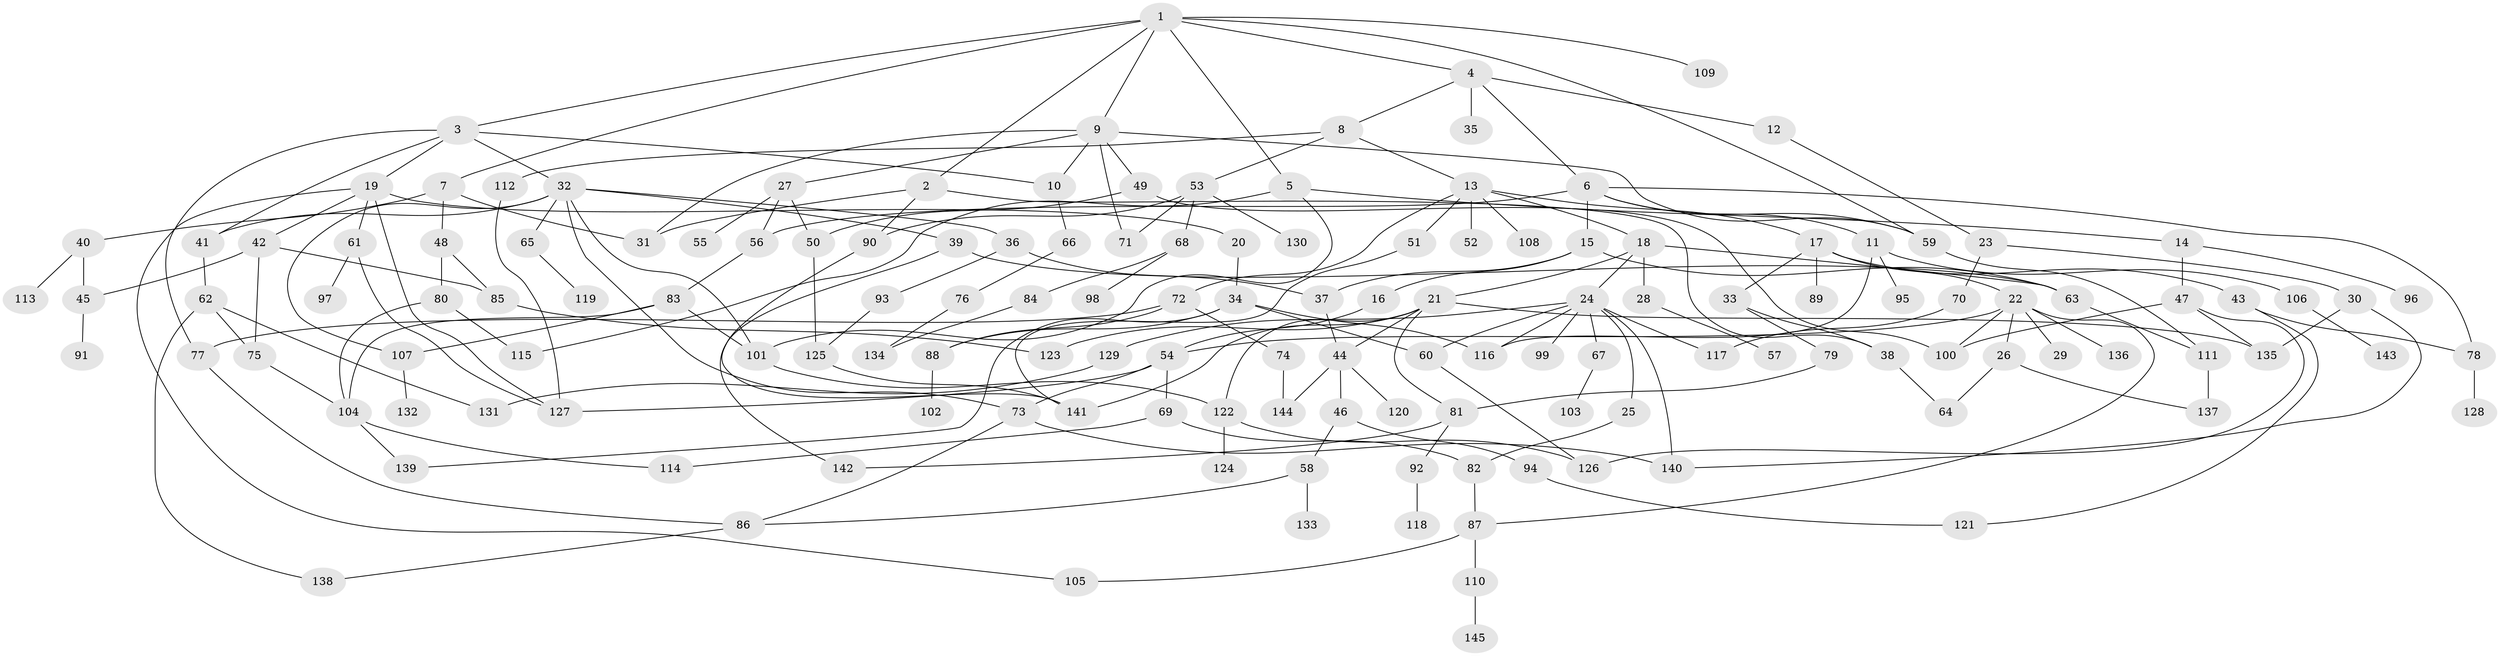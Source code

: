 // coarse degree distribution, {7: 0.042105263157894736, 5: 0.14736842105263157, 6: 0.021052631578947368, 4: 0.10526315789473684, 8: 0.021052631578947368, 3: 0.16842105263157894, 9: 0.010526315789473684, 2: 0.25263157894736843, 10: 0.031578947368421054, 1: 0.2}
// Generated by graph-tools (version 1.1) at 2025/41/03/06/25 10:41:30]
// undirected, 145 vertices, 211 edges
graph export_dot {
graph [start="1"]
  node [color=gray90,style=filled];
  1;
  2;
  3;
  4;
  5;
  6;
  7;
  8;
  9;
  10;
  11;
  12;
  13;
  14;
  15;
  16;
  17;
  18;
  19;
  20;
  21;
  22;
  23;
  24;
  25;
  26;
  27;
  28;
  29;
  30;
  31;
  32;
  33;
  34;
  35;
  36;
  37;
  38;
  39;
  40;
  41;
  42;
  43;
  44;
  45;
  46;
  47;
  48;
  49;
  50;
  51;
  52;
  53;
  54;
  55;
  56;
  57;
  58;
  59;
  60;
  61;
  62;
  63;
  64;
  65;
  66;
  67;
  68;
  69;
  70;
  71;
  72;
  73;
  74;
  75;
  76;
  77;
  78;
  79;
  80;
  81;
  82;
  83;
  84;
  85;
  86;
  87;
  88;
  89;
  90;
  91;
  92;
  93;
  94;
  95;
  96;
  97;
  98;
  99;
  100;
  101;
  102;
  103;
  104;
  105;
  106;
  107;
  108;
  109;
  110;
  111;
  112;
  113;
  114;
  115;
  116;
  117;
  118;
  119;
  120;
  121;
  122;
  123;
  124;
  125;
  126;
  127;
  128;
  129;
  130;
  131;
  132;
  133;
  134;
  135;
  136;
  137;
  138;
  139;
  140;
  141;
  142;
  143;
  144;
  145;
  1 -- 2;
  1 -- 3;
  1 -- 4;
  1 -- 5;
  1 -- 7;
  1 -- 9;
  1 -- 59;
  1 -- 109;
  2 -- 90;
  2 -- 38;
  2 -- 31;
  3 -- 19;
  3 -- 32;
  3 -- 77;
  3 -- 41;
  3 -- 10;
  4 -- 6;
  4 -- 8;
  4 -- 12;
  4 -- 35;
  5 -- 14;
  5 -- 115;
  5 -- 101;
  6 -- 11;
  6 -- 15;
  6 -- 78;
  6 -- 59;
  6 -- 56;
  7 -- 31;
  7 -- 40;
  7 -- 48;
  8 -- 13;
  8 -- 53;
  8 -- 112;
  9 -- 10;
  9 -- 27;
  9 -- 49;
  9 -- 71;
  9 -- 59;
  9 -- 31;
  10 -- 66;
  11 -- 95;
  11 -- 106;
  11 -- 116;
  12 -- 23;
  13 -- 17;
  13 -- 18;
  13 -- 51;
  13 -- 52;
  13 -- 72;
  13 -- 108;
  14 -- 47;
  14 -- 96;
  15 -- 16;
  15 -- 63;
  15 -- 37;
  16 -- 54;
  17 -- 22;
  17 -- 33;
  17 -- 43;
  17 -- 89;
  18 -- 21;
  18 -- 24;
  18 -- 28;
  18 -- 63;
  19 -- 20;
  19 -- 42;
  19 -- 61;
  19 -- 127;
  19 -- 105;
  20 -- 34;
  21 -- 135;
  21 -- 141;
  21 -- 123;
  21 -- 122;
  21 -- 44;
  21 -- 81;
  22 -- 26;
  22 -- 29;
  22 -- 54;
  22 -- 136;
  22 -- 100;
  22 -- 87;
  23 -- 30;
  23 -- 70;
  24 -- 25;
  24 -- 60;
  24 -- 67;
  24 -- 99;
  24 -- 117;
  24 -- 129;
  24 -- 116;
  24 -- 140;
  25 -- 82;
  26 -- 64;
  26 -- 137;
  27 -- 50;
  27 -- 55;
  27 -- 56;
  28 -- 57;
  30 -- 140;
  30 -- 135;
  32 -- 36;
  32 -- 39;
  32 -- 41;
  32 -- 65;
  32 -- 73;
  32 -- 107;
  32 -- 101;
  33 -- 38;
  33 -- 79;
  34 -- 88;
  34 -- 116;
  34 -- 60;
  34 -- 139;
  36 -- 37;
  36 -- 93;
  37 -- 44;
  38 -- 64;
  39 -- 142;
  39 -- 63;
  40 -- 113;
  40 -- 45;
  41 -- 62;
  42 -- 45;
  42 -- 75;
  42 -- 85;
  43 -- 78;
  43 -- 121;
  44 -- 46;
  44 -- 120;
  44 -- 144;
  45 -- 91;
  46 -- 58;
  46 -- 94;
  47 -- 100;
  47 -- 126;
  47 -- 135;
  48 -- 80;
  48 -- 85;
  49 -- 100;
  49 -- 50;
  50 -- 125;
  51 -- 141;
  53 -- 68;
  53 -- 130;
  53 -- 90;
  53 -- 71;
  54 -- 69;
  54 -- 73;
  54 -- 127;
  56 -- 83;
  58 -- 133;
  58 -- 86;
  59 -- 111;
  60 -- 126;
  61 -- 97;
  61 -- 127;
  62 -- 131;
  62 -- 138;
  62 -- 75;
  63 -- 111;
  65 -- 119;
  66 -- 76;
  67 -- 103;
  68 -- 84;
  68 -- 98;
  69 -- 82;
  69 -- 114;
  70 -- 117;
  72 -- 74;
  72 -- 77;
  72 -- 88;
  73 -- 86;
  73 -- 140;
  74 -- 144;
  75 -- 104;
  76 -- 134;
  77 -- 86;
  78 -- 128;
  79 -- 81;
  80 -- 104;
  80 -- 115;
  81 -- 92;
  81 -- 142;
  82 -- 87;
  83 -- 101;
  83 -- 107;
  83 -- 104;
  84 -- 134;
  85 -- 123;
  86 -- 138;
  87 -- 105;
  87 -- 110;
  88 -- 102;
  90 -- 141;
  92 -- 118;
  93 -- 125;
  94 -- 121;
  101 -- 122;
  104 -- 114;
  104 -- 139;
  106 -- 143;
  107 -- 132;
  110 -- 145;
  111 -- 137;
  112 -- 127;
  122 -- 124;
  122 -- 126;
  125 -- 141;
  129 -- 131;
}
